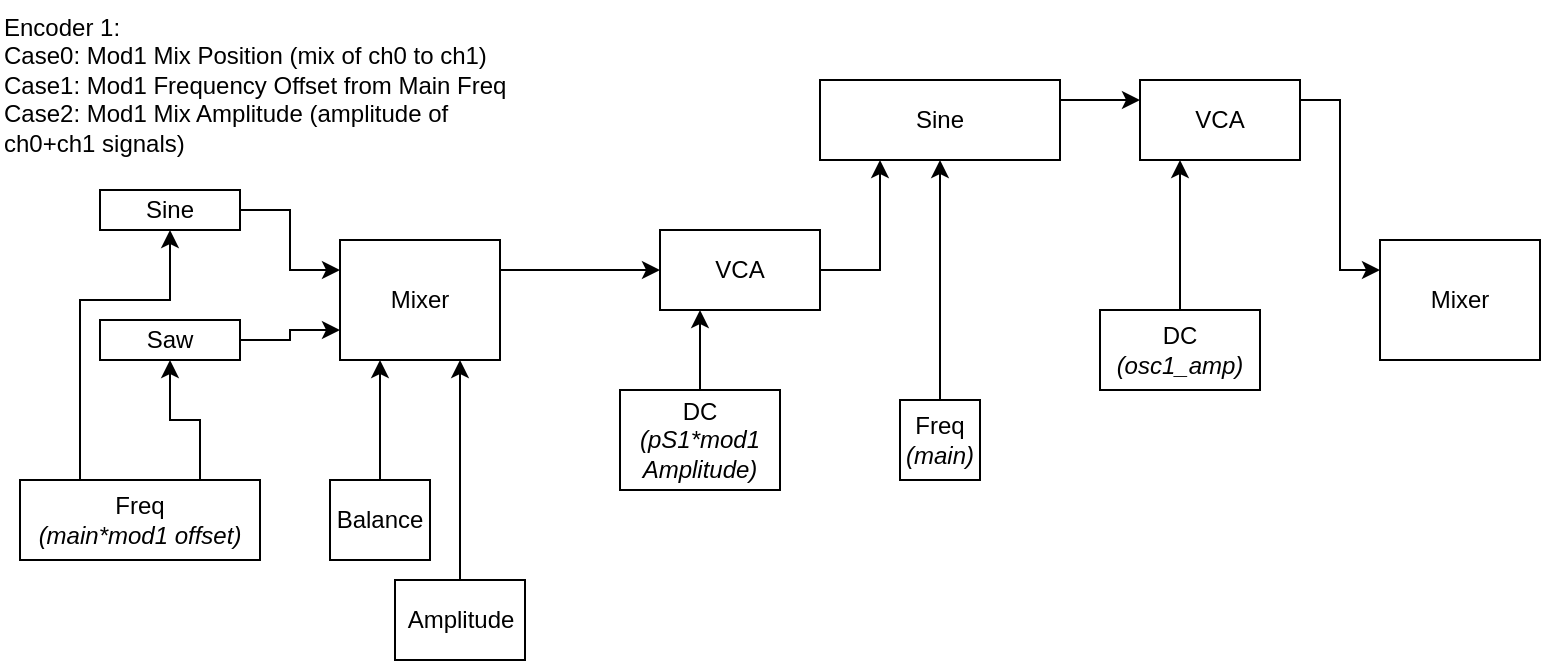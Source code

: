 <mxfile version="10.9.6" type="github"><diagram id="Gjwtx0CBYBnZI3GQ3-1r" name="Page-1"><mxGraphModel dx="1422" dy="783" grid="1" gridSize="10" guides="1" tooltips="1" connect="1" arrows="1" fold="1" page="1" pageScale="1" pageWidth="850" pageHeight="1100" math="0" shadow="0"><root><mxCell id="0"/><mxCell id="1" parent="0"/><mxCell id="SmLDXFkIEr4DBAYfbcg8-11" style="edgeStyle=orthogonalEdgeStyle;rounded=0;orthogonalLoop=1;jettySize=auto;html=1;exitX=1;exitY=0.5;exitDx=0;exitDy=0;entryX=0;entryY=0.25;entryDx=0;entryDy=0;" edge="1" parent="1" source="SmLDXFkIEr4DBAYfbcg8-1" target="SmLDXFkIEr4DBAYfbcg8-3"><mxGeometry relative="1" as="geometry"/></mxCell><mxCell id="SmLDXFkIEr4DBAYfbcg8-1" value="&lt;div&gt;Sine&lt;/div&gt;" style="rounded=0;whiteSpace=wrap;html=1;" vertex="1" parent="1"><mxGeometry x="80" y="295" width="70" height="20" as="geometry"/></mxCell><mxCell id="SmLDXFkIEr4DBAYfbcg8-12" style="edgeStyle=orthogonalEdgeStyle;rounded=0;orthogonalLoop=1;jettySize=auto;html=1;exitX=1;exitY=0.5;exitDx=0;exitDy=0;entryX=0;entryY=0.75;entryDx=0;entryDy=0;" edge="1" parent="1" source="SmLDXFkIEr4DBAYfbcg8-2" target="SmLDXFkIEr4DBAYfbcg8-3"><mxGeometry relative="1" as="geometry"/></mxCell><mxCell id="SmLDXFkIEr4DBAYfbcg8-2" value="Saw" style="rounded=0;whiteSpace=wrap;html=1;" vertex="1" parent="1"><mxGeometry x="80" y="360" width="70" height="20" as="geometry"/></mxCell><mxCell id="SmLDXFkIEr4DBAYfbcg8-13" style="edgeStyle=orthogonalEdgeStyle;rounded=0;orthogonalLoop=1;jettySize=auto;html=1;exitX=1;exitY=0.25;exitDx=0;exitDy=0;entryX=0;entryY=0.5;entryDx=0;entryDy=0;" edge="1" parent="1" source="SmLDXFkIEr4DBAYfbcg8-3" target="SmLDXFkIEr4DBAYfbcg8-4"><mxGeometry relative="1" as="geometry"/></mxCell><mxCell id="SmLDXFkIEr4DBAYfbcg8-3" value="Mixer" style="rounded=0;whiteSpace=wrap;html=1;" vertex="1" parent="1"><mxGeometry x="200" y="320" width="80" height="60" as="geometry"/></mxCell><mxCell id="SmLDXFkIEr4DBAYfbcg8-14" style="edgeStyle=orthogonalEdgeStyle;rounded=0;orthogonalLoop=1;jettySize=auto;html=1;exitX=1;exitY=0.5;exitDx=0;exitDy=0;entryX=0.25;entryY=1;entryDx=0;entryDy=0;" edge="1" parent="1" source="SmLDXFkIEr4DBAYfbcg8-4" target="SmLDXFkIEr4DBAYfbcg8-5"><mxGeometry relative="1" as="geometry"><Array as="points"><mxPoint x="470" y="335"/></Array></mxGeometry></mxCell><mxCell id="SmLDXFkIEr4DBAYfbcg8-4" value="VCA" style="rounded=0;whiteSpace=wrap;html=1;" vertex="1" parent="1"><mxGeometry x="360" y="315" width="80" height="40" as="geometry"/></mxCell><mxCell id="SmLDXFkIEr4DBAYfbcg8-15" style="edgeStyle=orthogonalEdgeStyle;rounded=0;orthogonalLoop=1;jettySize=auto;html=1;exitX=1;exitY=0.25;exitDx=0;exitDy=0;entryX=0;entryY=0.25;entryDx=0;entryDy=0;" edge="1" parent="1" source="SmLDXFkIEr4DBAYfbcg8-5" target="SmLDXFkIEr4DBAYfbcg8-7"><mxGeometry relative="1" as="geometry"/></mxCell><mxCell id="SmLDXFkIEr4DBAYfbcg8-5" value="Sine" style="rounded=0;whiteSpace=wrap;html=1;" vertex="1" parent="1"><mxGeometry x="440" y="240" width="120" height="40" as="geometry"/></mxCell><mxCell id="SmLDXFkIEr4DBAYfbcg8-16" style="edgeStyle=orthogonalEdgeStyle;rounded=0;orthogonalLoop=1;jettySize=auto;html=1;exitX=1;exitY=0.25;exitDx=0;exitDy=0;entryX=0;entryY=0.25;entryDx=0;entryDy=0;" edge="1" parent="1" source="SmLDXFkIEr4DBAYfbcg8-7" target="SmLDXFkIEr4DBAYfbcg8-8"><mxGeometry relative="1" as="geometry"/></mxCell><mxCell id="SmLDXFkIEr4DBAYfbcg8-7" value="VCA" style="rounded=0;whiteSpace=wrap;html=1;" vertex="1" parent="1"><mxGeometry x="600" y="240" width="80" height="40" as="geometry"/></mxCell><mxCell id="SmLDXFkIEr4DBAYfbcg8-8" value="Mixer" style="rounded=0;whiteSpace=wrap;html=1;" vertex="1" parent="1"><mxGeometry x="720" y="320" width="80" height="60" as="geometry"/></mxCell><mxCell id="SmLDXFkIEr4DBAYfbcg8-19" style="edgeStyle=orthogonalEdgeStyle;rounded=0;orthogonalLoop=1;jettySize=auto;html=1;exitX=0.5;exitY=0;exitDx=0;exitDy=0;entryX=0.25;entryY=1;entryDx=0;entryDy=0;" edge="1" parent="1" source="SmLDXFkIEr4DBAYfbcg8-17" target="SmLDXFkIEr4DBAYfbcg8-4"><mxGeometry relative="1" as="geometry"/></mxCell><mxCell id="SmLDXFkIEr4DBAYfbcg8-17" value="&lt;div&gt;DC&lt;/div&gt;&lt;div&gt;&lt;i&gt;(pS1*mod1 Amplitude)&lt;/i&gt;&lt;br&gt;&lt;/div&gt;" style="rounded=0;whiteSpace=wrap;html=1;" vertex="1" parent="1"><mxGeometry x="340" y="395" width="80" height="50" as="geometry"/></mxCell><mxCell id="SmLDXFkIEr4DBAYfbcg8-20" style="edgeStyle=orthogonalEdgeStyle;rounded=0;orthogonalLoop=1;jettySize=auto;html=1;exitX=0.5;exitY=0;exitDx=0;exitDy=0;entryX=0.25;entryY=1;entryDx=0;entryDy=0;" edge="1" parent="1" source="SmLDXFkIEr4DBAYfbcg8-18" target="SmLDXFkIEr4DBAYfbcg8-7"><mxGeometry relative="1" as="geometry"/></mxCell><mxCell id="SmLDXFkIEr4DBAYfbcg8-18" value="&lt;div&gt;DC&lt;/div&gt;&lt;div&gt;&lt;i&gt;(osc1_amp)&lt;br&gt;&lt;/i&gt;&lt;/div&gt;" style="rounded=0;whiteSpace=wrap;html=1;" vertex="1" parent="1"><mxGeometry x="580" y="355" width="80" height="40" as="geometry"/></mxCell><mxCell id="SmLDXFkIEr4DBAYfbcg8-22" style="edgeStyle=orthogonalEdgeStyle;rounded=0;orthogonalLoop=1;jettySize=auto;html=1;exitX=0.5;exitY=0;exitDx=0;exitDy=0;entryX=0.5;entryY=1;entryDx=0;entryDy=0;" edge="1" parent="1" source="SmLDXFkIEr4DBAYfbcg8-21" target="SmLDXFkIEr4DBAYfbcg8-5"><mxGeometry relative="1" as="geometry"/></mxCell><mxCell id="SmLDXFkIEr4DBAYfbcg8-21" value="&lt;div&gt;Freq&lt;/div&gt;&lt;div&gt;&lt;i&gt;(main)&lt;/i&gt;&lt;br&gt;&lt;/div&gt;" style="rounded=0;whiteSpace=wrap;html=1;" vertex="1" parent="1"><mxGeometry x="480" y="400" width="40" height="40" as="geometry"/></mxCell><mxCell id="SmLDXFkIEr4DBAYfbcg8-24" style="edgeStyle=orthogonalEdgeStyle;rounded=0;orthogonalLoop=1;jettySize=auto;html=1;exitX=0.75;exitY=0;exitDx=0;exitDy=0;entryX=0.5;entryY=1;entryDx=0;entryDy=0;" edge="1" parent="1" source="SmLDXFkIEr4DBAYfbcg8-23" target="SmLDXFkIEr4DBAYfbcg8-2"><mxGeometry relative="1" as="geometry"/></mxCell><mxCell id="SmLDXFkIEr4DBAYfbcg8-25" style="edgeStyle=orthogonalEdgeStyle;rounded=0;orthogonalLoop=1;jettySize=auto;html=1;exitX=0.25;exitY=0;exitDx=0;exitDy=0;entryX=0.5;entryY=1;entryDx=0;entryDy=0;" edge="1" parent="1" source="SmLDXFkIEr4DBAYfbcg8-23" target="SmLDXFkIEr4DBAYfbcg8-1"><mxGeometry relative="1" as="geometry"><Array as="points"><mxPoint x="70" y="350"/><mxPoint x="115" y="350"/></Array></mxGeometry></mxCell><mxCell id="SmLDXFkIEr4DBAYfbcg8-23" value="&lt;div&gt;Freq&lt;/div&gt;&lt;div&gt;&lt;i&gt;(main*mod1 offset)&lt;/i&gt;&lt;br&gt;&lt;/div&gt;" style="rounded=0;whiteSpace=wrap;html=1;" vertex="1" parent="1"><mxGeometry x="40" y="440" width="120" height="40" as="geometry"/></mxCell><mxCell id="SmLDXFkIEr4DBAYfbcg8-26" value="&lt;div&gt;Encoder 1: &lt;br&gt;&lt;/div&gt;&lt;div&gt;Case0: Mod1 Mix Position (mix of ch0 to ch1)&lt;br&gt;&lt;/div&gt;&lt;div&gt;Case1: Mod1 Frequency Offset from Main Freq&lt;/div&gt;&lt;div&gt;Case2: Mod1 Mix Amplitude (amplitude of ch0+ch1 signals)&lt;br&gt;&lt;/div&gt;" style="text;html=1;strokeColor=none;fillColor=none;align=left;verticalAlign=top;whiteSpace=wrap;rounded=0;" vertex="1" parent="1"><mxGeometry x="30" y="200" width="260" height="120" as="geometry"/></mxCell><mxCell id="SmLDXFkIEr4DBAYfbcg8-29" style="edgeStyle=orthogonalEdgeStyle;rounded=0;orthogonalLoop=1;jettySize=auto;html=1;exitX=0.5;exitY=0;exitDx=0;exitDy=0;entryX=0.25;entryY=1;entryDx=0;entryDy=0;" edge="1" parent="1" source="SmLDXFkIEr4DBAYfbcg8-27" target="SmLDXFkIEr4DBAYfbcg8-3"><mxGeometry relative="1" as="geometry"/></mxCell><mxCell id="SmLDXFkIEr4DBAYfbcg8-27" value="&lt;div&gt;Balance&lt;br&gt;&lt;/div&gt;" style="rounded=0;whiteSpace=wrap;html=1;" vertex="1" parent="1"><mxGeometry x="195" y="440" width="50" height="40" as="geometry"/></mxCell><mxCell id="SmLDXFkIEr4DBAYfbcg8-30" style="edgeStyle=orthogonalEdgeStyle;rounded=0;orthogonalLoop=1;jettySize=auto;html=1;exitX=0.5;exitY=0;exitDx=0;exitDy=0;entryX=0.75;entryY=1;entryDx=0;entryDy=0;" edge="1" parent="1" source="SmLDXFkIEr4DBAYfbcg8-28" target="SmLDXFkIEr4DBAYfbcg8-3"><mxGeometry relative="1" as="geometry"/></mxCell><mxCell id="SmLDXFkIEr4DBAYfbcg8-28" value="Amplitude" style="rounded=0;whiteSpace=wrap;html=1;" vertex="1" parent="1"><mxGeometry x="227.5" y="490" width="65" height="40" as="geometry"/></mxCell></root></mxGraphModel></diagram></mxfile>